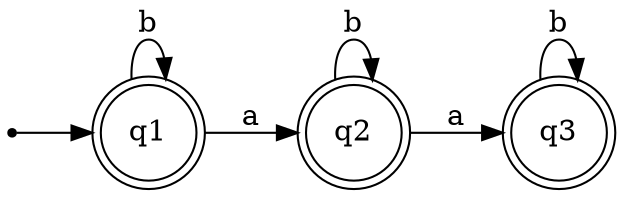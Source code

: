 digraph{
    rankdir = LR;
    node [shape=point]
    start
    node [shape=doublecircle]
    q1, q2, q3
    start -> q1
    q1 -> q2 [label="a"]
    q1 -> q1 [label="b"]
    q2 -> q2 [label="b"]
    q2 -> q3 [label="a"]
    q3 -> q3 [label="b"]
}